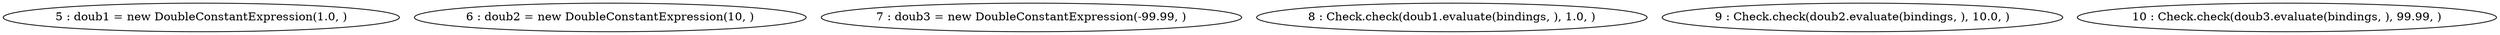 digraph G {
"5 : doub1 = new DoubleConstantExpression(1.0, )"
"6 : doub2 = new DoubleConstantExpression(10, )"
"7 : doub3 = new DoubleConstantExpression(-99.99, )"
"8 : Check.check(doub1.evaluate(bindings, ), 1.0, )"
"9 : Check.check(doub2.evaluate(bindings, ), 10.0, )"
"10 : Check.check(doub3.evaluate(bindings, ), 99.99, )"
}